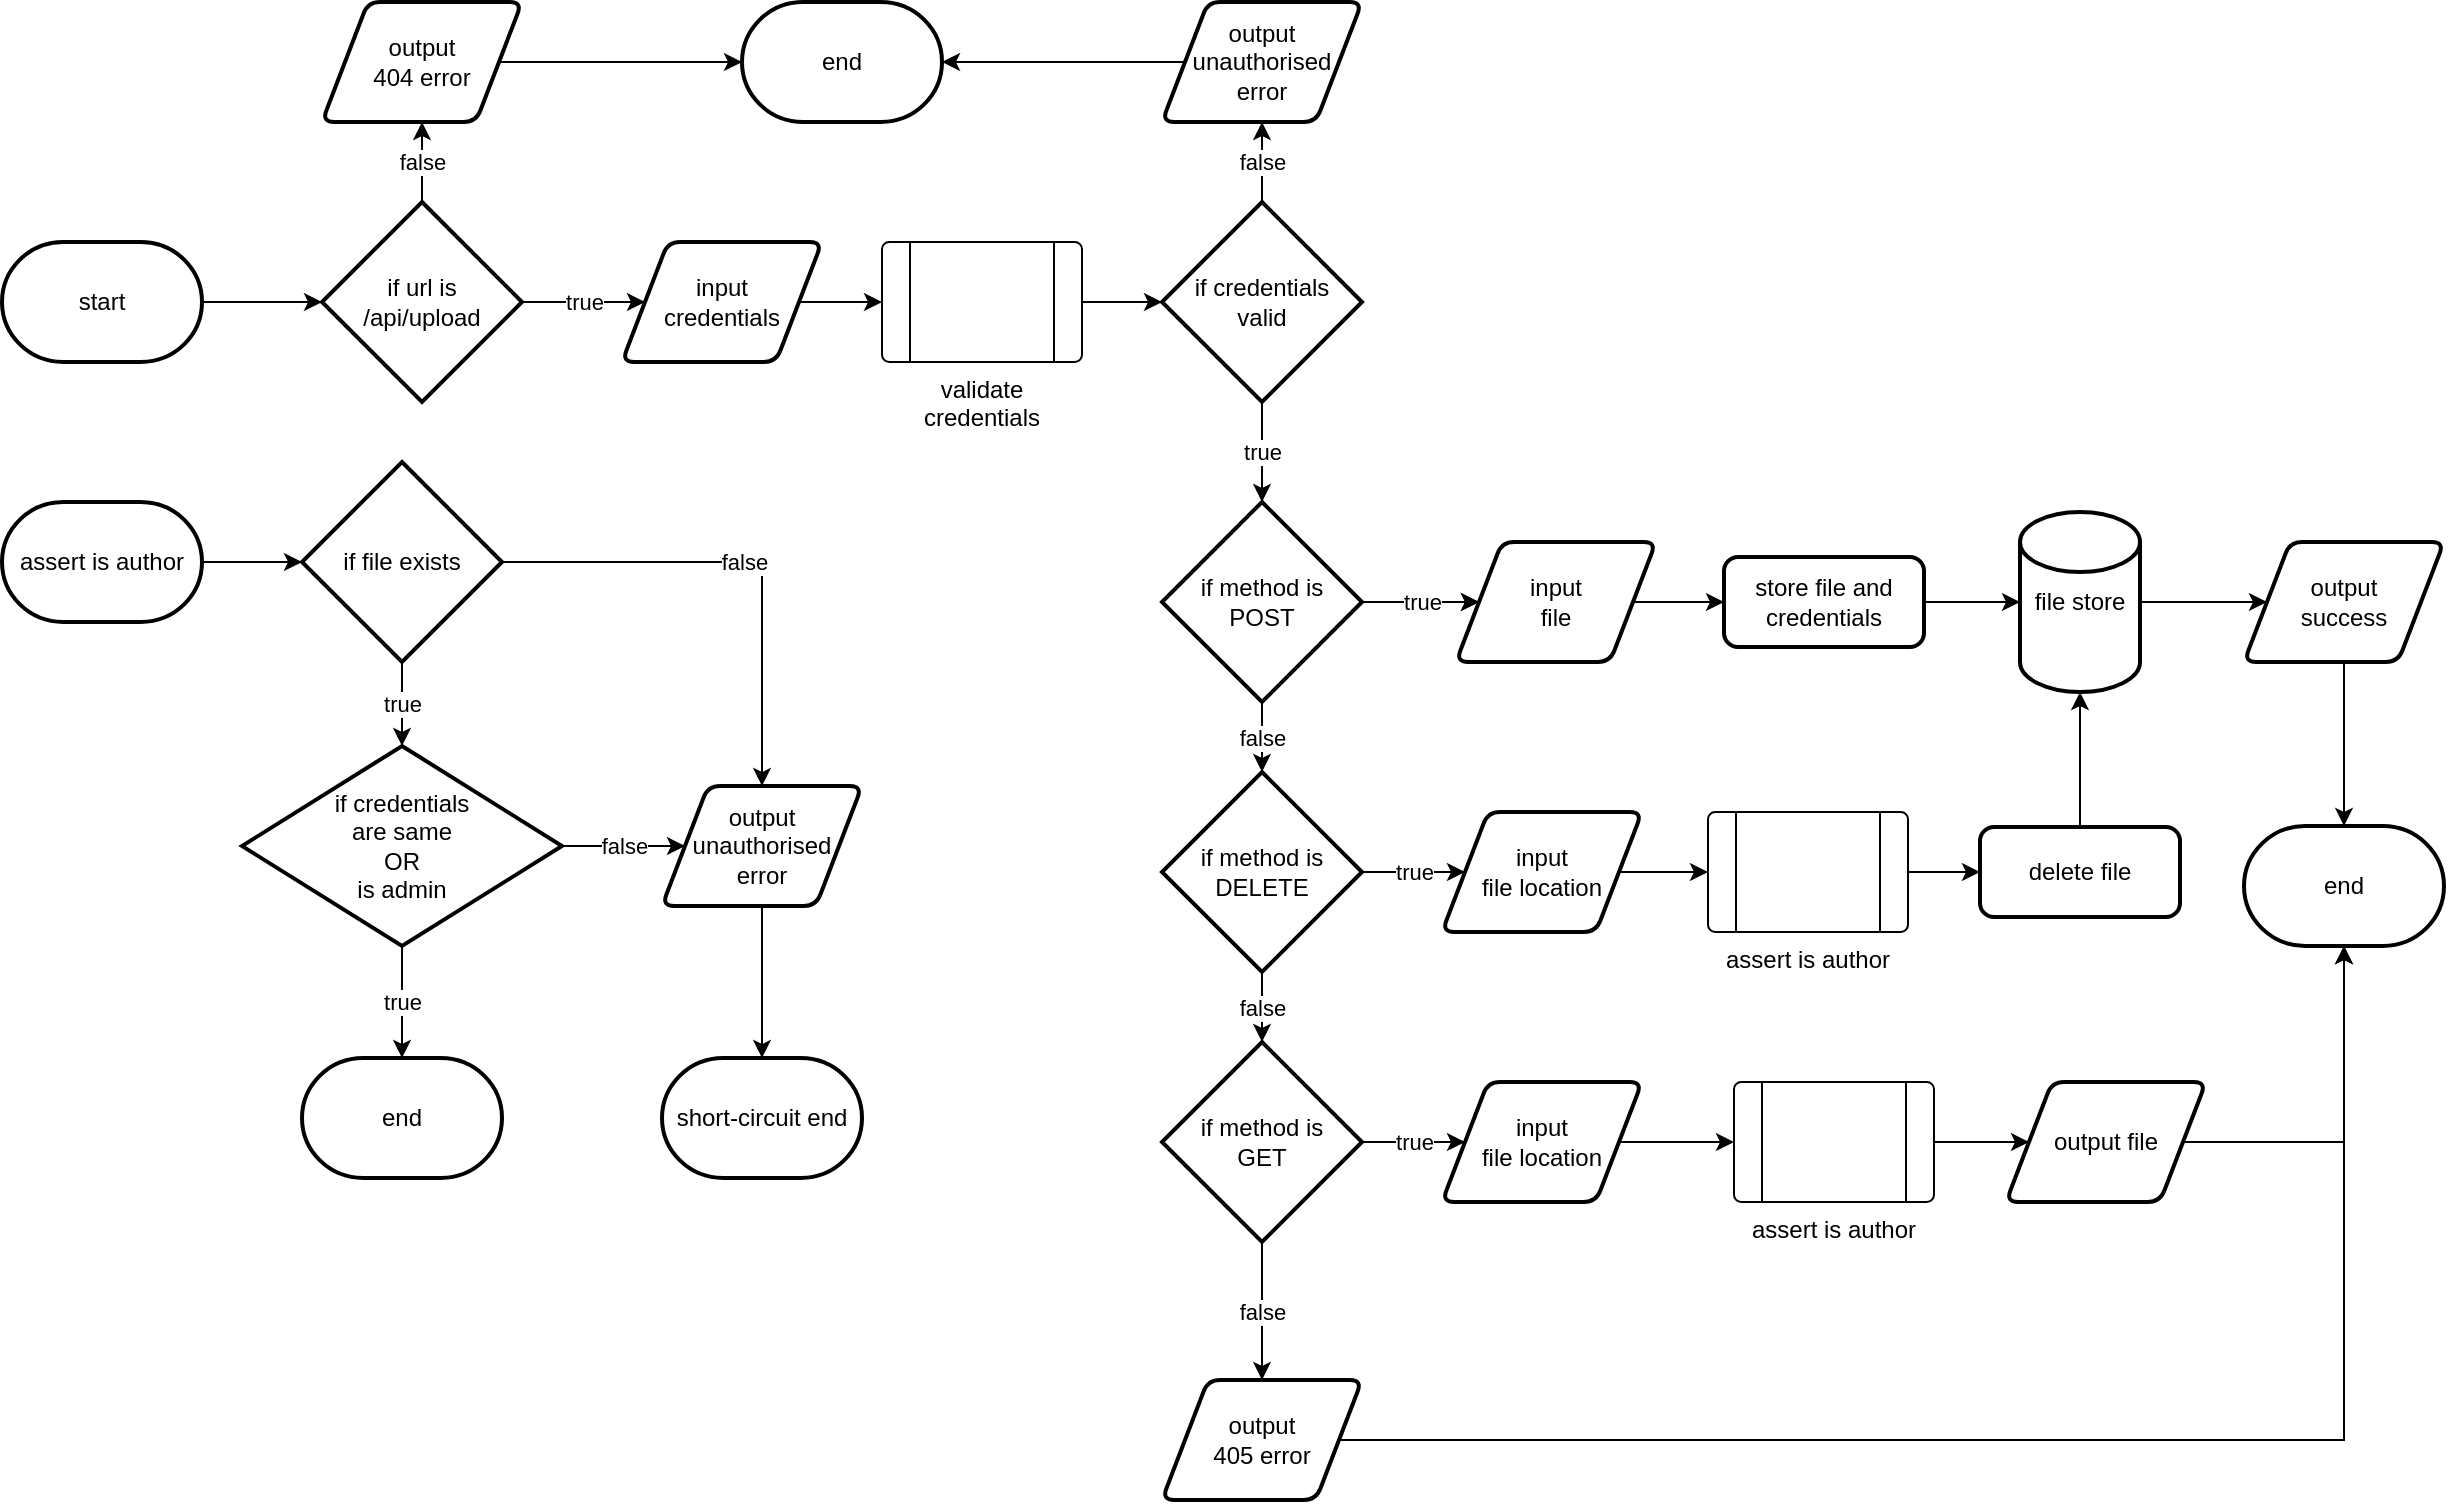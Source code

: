 <mxfile version="22.0.0" type="device">
  <diagram name="Page-1" id="PYaOCJAYep7NYIfBhage">
    <mxGraphModel dx="2591" dy="1631" grid="1" gridSize="10" guides="1" tooltips="1" connect="1" arrows="1" fold="1" page="1" pageScale="1" pageWidth="827" pageHeight="1169" math="0" shadow="0">
      <root>
        <mxCell id="0" />
        <mxCell id="1" parent="0" />
        <mxCell id="XgDgFOluL6LLKpRQZRf--58" style="edgeStyle=orthogonalEdgeStyle;rounded=0;orthogonalLoop=1;jettySize=auto;html=1;" parent="1" source="XgDgFOluL6LLKpRQZRf--3" target="XgDgFOluL6LLKpRQZRf--7" edge="1">
          <mxGeometry relative="1" as="geometry" />
        </mxCell>
        <mxCell id="XgDgFOluL6LLKpRQZRf--3" value="input&lt;br&gt;credentials" style="shape=parallelogram;html=1;strokeWidth=2;perimeter=parallelogramPerimeter;whiteSpace=wrap;rounded=1;arcSize=12;size=0.23;" parent="1" vertex="1">
          <mxGeometry x="110" y="150" width="100" height="60" as="geometry" />
        </mxCell>
        <mxCell id="XgDgFOluL6LLKpRQZRf--15" value="false" style="edgeStyle=orthogonalEdgeStyle;rounded=0;orthogonalLoop=1;jettySize=auto;html=1;" parent="1" source="XgDgFOluL6LLKpRQZRf--5" target="XgDgFOluL6LLKpRQZRf--11" edge="1">
          <mxGeometry relative="1" as="geometry" />
        </mxCell>
        <mxCell id="XgDgFOluL6LLKpRQZRf--29" value="true" style="edgeStyle=orthogonalEdgeStyle;rounded=0;orthogonalLoop=1;jettySize=auto;html=1;" parent="1" source="XgDgFOluL6LLKpRQZRf--5" target="XgDgFOluL6LLKpRQZRf--28" edge="1">
          <mxGeometry relative="1" as="geometry" />
        </mxCell>
        <mxCell id="XgDgFOluL6LLKpRQZRf--5" value="if credentials&lt;br&gt;valid" style="strokeWidth=2;html=1;shape=mxgraph.flowchart.decision;whiteSpace=wrap;" parent="1" vertex="1">
          <mxGeometry x="380" y="130" width="100" height="100" as="geometry" />
        </mxCell>
        <mxCell id="XgDgFOluL6LLKpRQZRf--59" style="edgeStyle=orthogonalEdgeStyle;rounded=0;orthogonalLoop=1;jettySize=auto;html=1;" parent="1" source="XgDgFOluL6LLKpRQZRf--7" target="XgDgFOluL6LLKpRQZRf--5" edge="1">
          <mxGeometry relative="1" as="geometry" />
        </mxCell>
        <mxCell id="XgDgFOluL6LLKpRQZRf--7" value="validate credentials" style="verticalLabelPosition=bottom;verticalAlign=top;html=1;shape=process;whiteSpace=wrap;rounded=1;size=0.14;arcSize=6;" parent="1" vertex="1">
          <mxGeometry x="240" y="150" width="100" height="60" as="geometry" />
        </mxCell>
        <mxCell id="XgDgFOluL6LLKpRQZRf--97" style="edgeStyle=orthogonalEdgeStyle;rounded=0;orthogonalLoop=1;jettySize=auto;html=1;" parent="1" source="XgDgFOluL6LLKpRQZRf--11" target="XgDgFOluL6LLKpRQZRf--95" edge="1">
          <mxGeometry relative="1" as="geometry" />
        </mxCell>
        <mxCell id="XgDgFOluL6LLKpRQZRf--11" value="output&lt;br&gt;unauthorised&lt;br&gt;error" style="shape=parallelogram;html=1;strokeWidth=2;perimeter=parallelogramPerimeter;whiteSpace=wrap;rounded=1;arcSize=12;size=0.23;" parent="1" vertex="1">
          <mxGeometry x="380" y="30" width="100" height="60" as="geometry" />
        </mxCell>
        <mxCell id="XgDgFOluL6LLKpRQZRf--24" style="edgeStyle=orthogonalEdgeStyle;rounded=0;orthogonalLoop=1;jettySize=auto;html=1;" parent="1" source="XgDgFOluL6LLKpRQZRf--13" target="XgDgFOluL6LLKpRQZRf--22" edge="1">
          <mxGeometry relative="1" as="geometry" />
        </mxCell>
        <mxCell id="XgDgFOluL6LLKpRQZRf--13" value="input&lt;br&gt;file" style="shape=parallelogram;html=1;strokeWidth=2;perimeter=parallelogramPerimeter;whiteSpace=wrap;rounded=1;arcSize=12;size=0.23;" parent="1" vertex="1">
          <mxGeometry x="527" y="300" width="100" height="60" as="geometry" />
        </mxCell>
        <mxCell id="XgDgFOluL6LLKpRQZRf--56" style="edgeStyle=orthogonalEdgeStyle;rounded=0;orthogonalLoop=1;jettySize=auto;html=1;" parent="1" source="XgDgFOluL6LLKpRQZRf--16" target="XgDgFOluL6LLKpRQZRf--37" edge="1">
          <mxGeometry relative="1" as="geometry" />
        </mxCell>
        <mxCell id="XgDgFOluL6LLKpRQZRf--16" value="start" style="strokeWidth=2;html=1;shape=mxgraph.flowchart.terminator;whiteSpace=wrap;" parent="1" vertex="1">
          <mxGeometry x="-200" y="150" width="100" height="60" as="geometry" />
        </mxCell>
        <mxCell id="wxmVe6t9bV7o2cZCEyKk-8" style="edgeStyle=orthogonalEdgeStyle;rounded=0;orthogonalLoop=1;jettySize=auto;html=1;" edge="1" parent="1" source="XgDgFOluL6LLKpRQZRf--17" target="XgDgFOluL6LLKpRQZRf--98">
          <mxGeometry relative="1" as="geometry" />
        </mxCell>
        <mxCell id="XgDgFOluL6LLKpRQZRf--17" value="file store" style="strokeWidth=2;html=1;shape=mxgraph.flowchart.database;whiteSpace=wrap;" parent="1" vertex="1">
          <mxGeometry x="809" y="285" width="60" height="90" as="geometry" />
        </mxCell>
        <mxCell id="XgDgFOluL6LLKpRQZRf--23" style="edgeStyle=orthogonalEdgeStyle;rounded=0;orthogonalLoop=1;jettySize=auto;html=1;" parent="1" source="XgDgFOluL6LLKpRQZRf--22" target="XgDgFOluL6LLKpRQZRf--17" edge="1">
          <mxGeometry relative="1" as="geometry" />
        </mxCell>
        <mxCell id="XgDgFOluL6LLKpRQZRf--22" value="store file and credentials" style="rounded=1;whiteSpace=wrap;html=1;absoluteArcSize=1;arcSize=14;strokeWidth=2;" parent="1" vertex="1">
          <mxGeometry x="661" y="307.5" width="100" height="45" as="geometry" />
        </mxCell>
        <mxCell id="XgDgFOluL6LLKpRQZRf--25" value="end" style="strokeWidth=2;html=1;shape=mxgraph.flowchart.terminator;whiteSpace=wrap;" parent="1" vertex="1">
          <mxGeometry x="921" y="442" width="100" height="60" as="geometry" />
        </mxCell>
        <mxCell id="XgDgFOluL6LLKpRQZRf--30" style="edgeStyle=orthogonalEdgeStyle;rounded=0;orthogonalLoop=1;jettySize=auto;html=1;" parent="1" source="XgDgFOluL6LLKpRQZRf--28" target="XgDgFOluL6LLKpRQZRf--13" edge="1">
          <mxGeometry relative="1" as="geometry" />
        </mxCell>
        <mxCell id="XgDgFOluL6LLKpRQZRf--33" value="true" style="edgeStyle=orthogonalEdgeStyle;rounded=0;orthogonalLoop=1;jettySize=auto;html=1;" parent="1" source="XgDgFOluL6LLKpRQZRf--28" target="XgDgFOluL6LLKpRQZRf--13" edge="1">
          <mxGeometry relative="1" as="geometry" />
        </mxCell>
        <mxCell id="wxmVe6t9bV7o2cZCEyKk-11" value="false" style="edgeStyle=orthogonalEdgeStyle;rounded=0;orthogonalLoop=1;jettySize=auto;html=1;" edge="1" parent="1" source="XgDgFOluL6LLKpRQZRf--28" target="XgDgFOluL6LLKpRQZRf--70">
          <mxGeometry relative="1" as="geometry" />
        </mxCell>
        <mxCell id="XgDgFOluL6LLKpRQZRf--28" value="if method is&lt;br&gt;POST" style="strokeWidth=2;html=1;shape=mxgraph.flowchart.decision;whiteSpace=wrap;" parent="1" vertex="1">
          <mxGeometry x="380" y="280" width="100" height="100" as="geometry" />
        </mxCell>
        <mxCell id="XgDgFOluL6LLKpRQZRf--36" value="true" style="edgeStyle=orthogonalEdgeStyle;rounded=0;orthogonalLoop=1;jettySize=auto;html=1;" parent="1" source="XgDgFOluL6LLKpRQZRf--31" target="XgDgFOluL6LLKpRQZRf--35" edge="1">
          <mxGeometry relative="1" as="geometry" />
        </mxCell>
        <mxCell id="wxmVe6t9bV7o2cZCEyKk-13" value="false" style="edgeStyle=orthogonalEdgeStyle;rounded=0;orthogonalLoop=1;jettySize=auto;html=1;" edge="1" parent="1" source="XgDgFOluL6LLKpRQZRf--31" target="XgDgFOluL6LLKpRQZRf--88">
          <mxGeometry relative="1" as="geometry" />
        </mxCell>
        <mxCell id="XgDgFOluL6LLKpRQZRf--31" value="if method is&lt;br&gt;GET" style="strokeWidth=2;html=1;shape=mxgraph.flowchart.decision;whiteSpace=wrap;" parent="1" vertex="1">
          <mxGeometry x="380" y="550" width="100" height="100" as="geometry" />
        </mxCell>
        <mxCell id="XgDgFOluL6LLKpRQZRf--122" style="edgeStyle=orthogonalEdgeStyle;rounded=0;orthogonalLoop=1;jettySize=auto;html=1;" parent="1" source="XgDgFOluL6LLKpRQZRf--35" target="XgDgFOluL6LLKpRQZRf--121" edge="1">
          <mxGeometry relative="1" as="geometry" />
        </mxCell>
        <mxCell id="XgDgFOluL6LLKpRQZRf--35" value="input&lt;br&gt;file location" style="shape=parallelogram;html=1;strokeWidth=2;perimeter=parallelogramPerimeter;whiteSpace=wrap;rounded=1;arcSize=12;size=0.23;" parent="1" vertex="1">
          <mxGeometry x="520" y="570" width="100" height="60" as="geometry" />
        </mxCell>
        <mxCell id="XgDgFOluL6LLKpRQZRf--53" value="true" style="edgeStyle=orthogonalEdgeStyle;rounded=0;orthogonalLoop=1;jettySize=auto;html=1;" parent="1" source="XgDgFOluL6LLKpRQZRf--37" target="XgDgFOluL6LLKpRQZRf--3" edge="1">
          <mxGeometry relative="1" as="geometry" />
        </mxCell>
        <mxCell id="XgDgFOluL6LLKpRQZRf--55" value="false" style="edgeStyle=orthogonalEdgeStyle;rounded=0;orthogonalLoop=1;jettySize=auto;html=1;" parent="1" source="XgDgFOluL6LLKpRQZRf--37" target="XgDgFOluL6LLKpRQZRf--54" edge="1">
          <mxGeometry relative="1" as="geometry" />
        </mxCell>
        <mxCell id="XgDgFOluL6LLKpRQZRf--37" value="if url is&lt;br&gt;/api/upload" style="strokeWidth=2;html=1;shape=mxgraph.flowchart.decision;whiteSpace=wrap;" parent="1" vertex="1">
          <mxGeometry x="-40" y="130" width="100" height="100" as="geometry" />
        </mxCell>
        <mxCell id="wxmVe6t9bV7o2cZCEyKk-14" style="edgeStyle=orthogonalEdgeStyle;rounded=0;orthogonalLoop=1;jettySize=auto;html=1;" edge="1" parent="1" source="XgDgFOluL6LLKpRQZRf--50" target="XgDgFOluL6LLKpRQZRf--25">
          <mxGeometry relative="1" as="geometry" />
        </mxCell>
        <mxCell id="XgDgFOluL6LLKpRQZRf--50" value="output file" style="shape=parallelogram;html=1;strokeWidth=2;perimeter=parallelogramPerimeter;whiteSpace=wrap;rounded=1;arcSize=12;size=0.23;" parent="1" vertex="1">
          <mxGeometry x="802" y="570" width="100" height="60" as="geometry" />
        </mxCell>
        <mxCell id="XgDgFOluL6LLKpRQZRf--96" style="edgeStyle=orthogonalEdgeStyle;rounded=0;orthogonalLoop=1;jettySize=auto;html=1;" parent="1" source="XgDgFOluL6LLKpRQZRf--54" target="XgDgFOluL6LLKpRQZRf--95" edge="1">
          <mxGeometry relative="1" as="geometry" />
        </mxCell>
        <mxCell id="XgDgFOluL6LLKpRQZRf--54" value="output&lt;br&gt;404 error" style="shape=parallelogram;html=1;strokeWidth=2;perimeter=parallelogramPerimeter;whiteSpace=wrap;rounded=1;arcSize=12;size=0.23;" parent="1" vertex="1">
          <mxGeometry x="-40" y="30" width="100" height="60" as="geometry" />
        </mxCell>
        <mxCell id="XgDgFOluL6LLKpRQZRf--87" value="true" style="edgeStyle=orthogonalEdgeStyle;rounded=0;orthogonalLoop=1;jettySize=auto;html=1;" parent="1" source="XgDgFOluL6LLKpRQZRf--70" target="XgDgFOluL6LLKpRQZRf--85" edge="1">
          <mxGeometry relative="1" as="geometry" />
        </mxCell>
        <mxCell id="wxmVe6t9bV7o2cZCEyKk-12" value="false" style="edgeStyle=orthogonalEdgeStyle;rounded=0;orthogonalLoop=1;jettySize=auto;html=1;" edge="1" parent="1" source="XgDgFOluL6LLKpRQZRf--70" target="XgDgFOluL6LLKpRQZRf--31">
          <mxGeometry relative="1" as="geometry" />
        </mxCell>
        <mxCell id="XgDgFOluL6LLKpRQZRf--70" value="if method is&lt;br&gt;DELETE" style="strokeWidth=2;html=1;shape=mxgraph.flowchart.decision;whiteSpace=wrap;" parent="1" vertex="1">
          <mxGeometry x="380" y="415" width="100" height="100" as="geometry" />
        </mxCell>
        <mxCell id="XgDgFOluL6LLKpRQZRf--123" style="edgeStyle=orthogonalEdgeStyle;rounded=0;orthogonalLoop=1;jettySize=auto;html=1;" parent="1" source="XgDgFOluL6LLKpRQZRf--85" target="XgDgFOluL6LLKpRQZRf--120" edge="1">
          <mxGeometry relative="1" as="geometry" />
        </mxCell>
        <mxCell id="XgDgFOluL6LLKpRQZRf--85" value="input&lt;br&gt;file location" style="shape=parallelogram;html=1;strokeWidth=2;perimeter=parallelogramPerimeter;whiteSpace=wrap;rounded=1;arcSize=12;size=0.23;" parent="1" vertex="1">
          <mxGeometry x="520" y="435" width="100" height="60" as="geometry" />
        </mxCell>
        <mxCell id="XgDgFOluL6LLKpRQZRf--90" style="edgeStyle=orthogonalEdgeStyle;rounded=0;orthogonalLoop=1;jettySize=auto;html=1;" parent="1" source="XgDgFOluL6LLKpRQZRf--88" target="XgDgFOluL6LLKpRQZRf--25" edge="1">
          <mxGeometry relative="1" as="geometry" />
        </mxCell>
        <mxCell id="XgDgFOluL6LLKpRQZRf--88" value="output&lt;br&gt;405 error" style="shape=parallelogram;html=1;strokeWidth=2;perimeter=parallelogramPerimeter;whiteSpace=wrap;rounded=1;arcSize=12;size=0.23;" parent="1" vertex="1">
          <mxGeometry x="380" y="719" width="100" height="60" as="geometry" />
        </mxCell>
        <mxCell id="XgDgFOluL6LLKpRQZRf--95" value="end" style="strokeWidth=2;html=1;shape=mxgraph.flowchart.terminator;whiteSpace=wrap;" parent="1" vertex="1">
          <mxGeometry x="170" y="30" width="100" height="60" as="geometry" />
        </mxCell>
        <mxCell id="XgDgFOluL6LLKpRQZRf--100" style="edgeStyle=orthogonalEdgeStyle;rounded=0;orthogonalLoop=1;jettySize=auto;html=1;" parent="1" source="XgDgFOluL6LLKpRQZRf--98" target="XgDgFOluL6LLKpRQZRf--25" edge="1">
          <mxGeometry relative="1" as="geometry" />
        </mxCell>
        <mxCell id="XgDgFOluL6LLKpRQZRf--98" value="output&lt;br&gt;success" style="shape=parallelogram;html=1;strokeWidth=2;perimeter=parallelogramPerimeter;whiteSpace=wrap;rounded=1;arcSize=12;size=0.23;" parent="1" vertex="1">
          <mxGeometry x="921" y="300" width="100" height="60" as="geometry" />
        </mxCell>
        <mxCell id="XgDgFOluL6LLKpRQZRf--114" style="edgeStyle=orthogonalEdgeStyle;rounded=0;orthogonalLoop=1;jettySize=auto;html=1;" parent="1" source="XgDgFOluL6LLKpRQZRf--107" target="XgDgFOluL6LLKpRQZRf--110" edge="1">
          <mxGeometry relative="1" as="geometry" />
        </mxCell>
        <mxCell id="XgDgFOluL6LLKpRQZRf--107" value="assert is author" style="strokeWidth=2;html=1;shape=mxgraph.flowchart.terminator;whiteSpace=wrap;" parent="1" vertex="1">
          <mxGeometry x="-200" y="280" width="100" height="60" as="geometry" />
        </mxCell>
        <mxCell id="XgDgFOluL6LLKpRQZRf--108" value="false" style="edgeStyle=orthogonalEdgeStyle;rounded=0;orthogonalLoop=1;jettySize=auto;html=1;" parent="1" source="XgDgFOluL6LLKpRQZRf--110" target="XgDgFOluL6LLKpRQZRf--111" edge="1">
          <mxGeometry relative="1" as="geometry" />
        </mxCell>
        <mxCell id="XgDgFOluL6LLKpRQZRf--109" value="true" style="edgeStyle=orthogonalEdgeStyle;rounded=0;orthogonalLoop=1;jettySize=auto;html=1;" parent="1" source="XgDgFOluL6LLKpRQZRf--110" target="XgDgFOluL6LLKpRQZRf--113" edge="1">
          <mxGeometry relative="1" as="geometry" />
        </mxCell>
        <mxCell id="XgDgFOluL6LLKpRQZRf--110" value="if file exists" style="strokeWidth=2;html=1;shape=mxgraph.flowchart.decision;whiteSpace=wrap;" parent="1" vertex="1">
          <mxGeometry x="-50" y="260" width="100" height="100" as="geometry" />
        </mxCell>
        <mxCell id="XgDgFOluL6LLKpRQZRf--119" style="edgeStyle=orthogonalEdgeStyle;rounded=0;orthogonalLoop=1;jettySize=auto;html=1;" parent="1" source="XgDgFOluL6LLKpRQZRf--111" target="XgDgFOluL6LLKpRQZRf--118" edge="1">
          <mxGeometry relative="1" as="geometry" />
        </mxCell>
        <mxCell id="XgDgFOluL6LLKpRQZRf--111" value="output&lt;br&gt;unauthorised error" style="shape=parallelogram;html=1;strokeWidth=2;perimeter=parallelogramPerimeter;whiteSpace=wrap;rounded=1;arcSize=12;size=0.23;" parent="1" vertex="1">
          <mxGeometry x="130" y="422" width="100" height="60" as="geometry" />
        </mxCell>
        <mxCell id="XgDgFOluL6LLKpRQZRf--112" value="false" style="edgeStyle=orthogonalEdgeStyle;rounded=0;orthogonalLoop=1;jettySize=auto;html=1;" parent="1" source="XgDgFOluL6LLKpRQZRf--113" target="XgDgFOluL6LLKpRQZRf--111" edge="1">
          <mxGeometry relative="1" as="geometry" />
        </mxCell>
        <mxCell id="XgDgFOluL6LLKpRQZRf--116" value="true" style="edgeStyle=orthogonalEdgeStyle;rounded=0;orthogonalLoop=1;jettySize=auto;html=1;" parent="1" source="XgDgFOluL6LLKpRQZRf--113" target="XgDgFOluL6LLKpRQZRf--115" edge="1">
          <mxGeometry relative="1" as="geometry" />
        </mxCell>
        <mxCell id="XgDgFOluL6LLKpRQZRf--113" value="if credentials&lt;br style=&quot;border-color: var(--border-color);&quot;&gt;are same&lt;br style=&quot;border-color: var(--border-color);&quot;&gt;OR&lt;br style=&quot;border-color: var(--border-color);&quot;&gt;is admin" style="strokeWidth=2;html=1;shape=mxgraph.flowchart.decision;whiteSpace=wrap;" parent="1" vertex="1">
          <mxGeometry x="-80" y="402" width="160" height="100" as="geometry" />
        </mxCell>
        <mxCell id="XgDgFOluL6LLKpRQZRf--115" value="end" style="strokeWidth=2;html=1;shape=mxgraph.flowchart.terminator;whiteSpace=wrap;" parent="1" vertex="1">
          <mxGeometry x="-50" y="558" width="100" height="60" as="geometry" />
        </mxCell>
        <mxCell id="XgDgFOluL6LLKpRQZRf--118" value="short-circuit end" style="strokeWidth=2;html=1;shape=mxgraph.flowchart.terminator;whiteSpace=wrap;" parent="1" vertex="1">
          <mxGeometry x="130" y="558" width="100" height="60" as="geometry" />
        </mxCell>
        <mxCell id="wxmVe6t9bV7o2cZCEyKk-5" style="edgeStyle=orthogonalEdgeStyle;rounded=0;orthogonalLoop=1;jettySize=auto;html=1;" edge="1" parent="1" source="XgDgFOluL6LLKpRQZRf--120" target="wxmVe6t9bV7o2cZCEyKk-2">
          <mxGeometry relative="1" as="geometry" />
        </mxCell>
        <mxCell id="XgDgFOluL6LLKpRQZRf--120" value="assert is author" style="verticalLabelPosition=bottom;verticalAlign=top;html=1;shape=process;whiteSpace=wrap;rounded=1;size=0.14;arcSize=6;" parent="1" vertex="1">
          <mxGeometry x="653" y="435" width="100" height="60" as="geometry" />
        </mxCell>
        <mxCell id="XgDgFOluL6LLKpRQZRf--126" style="edgeStyle=orthogonalEdgeStyle;rounded=0;orthogonalLoop=1;jettySize=auto;html=1;" parent="1" source="XgDgFOluL6LLKpRQZRf--121" target="XgDgFOluL6LLKpRQZRf--50" edge="1">
          <mxGeometry relative="1" as="geometry" />
        </mxCell>
        <mxCell id="XgDgFOluL6LLKpRQZRf--121" value="assert is author" style="verticalLabelPosition=bottom;verticalAlign=top;html=1;shape=process;whiteSpace=wrap;rounded=1;size=0.14;arcSize=6;" parent="1" vertex="1">
          <mxGeometry x="666" y="570" width="100" height="60" as="geometry" />
        </mxCell>
        <mxCell id="wxmVe6t9bV7o2cZCEyKk-9" style="edgeStyle=orthogonalEdgeStyle;rounded=0;orthogonalLoop=1;jettySize=auto;html=1;" edge="1" parent="1" source="wxmVe6t9bV7o2cZCEyKk-2" target="XgDgFOluL6LLKpRQZRf--17">
          <mxGeometry relative="1" as="geometry" />
        </mxCell>
        <mxCell id="wxmVe6t9bV7o2cZCEyKk-2" value="delete file" style="rounded=1;whiteSpace=wrap;html=1;absoluteArcSize=1;arcSize=14;strokeWidth=2;" vertex="1" parent="1">
          <mxGeometry x="789" y="442.5" width="100" height="45" as="geometry" />
        </mxCell>
      </root>
    </mxGraphModel>
  </diagram>
</mxfile>
